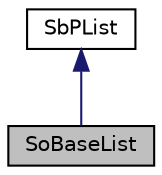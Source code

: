 digraph "SoBaseList"
{
 // LATEX_PDF_SIZE
  edge [fontname="Helvetica",fontsize="10",labelfontname="Helvetica",labelfontsize="10"];
  node [fontname="Helvetica",fontsize="10",shape=record];
  Node1 [label="SoBaseList",height=0.2,width=0.4,color="black", fillcolor="grey75", style="filled", fontcolor="black",tooltip="The SoBaseList class is a container for pointers to SoBase derived objects."];
  Node2 -> Node1 [dir="back",color="midnightblue",fontsize="10",style="solid",fontname="Helvetica"];
  Node2 [label="SbPList",height=0.2,width=0.4,color="black", fillcolor="white", style="filled",URL="$classSbPList.html",tooltip="The SbPList class is a container class for void pointers."];
}
